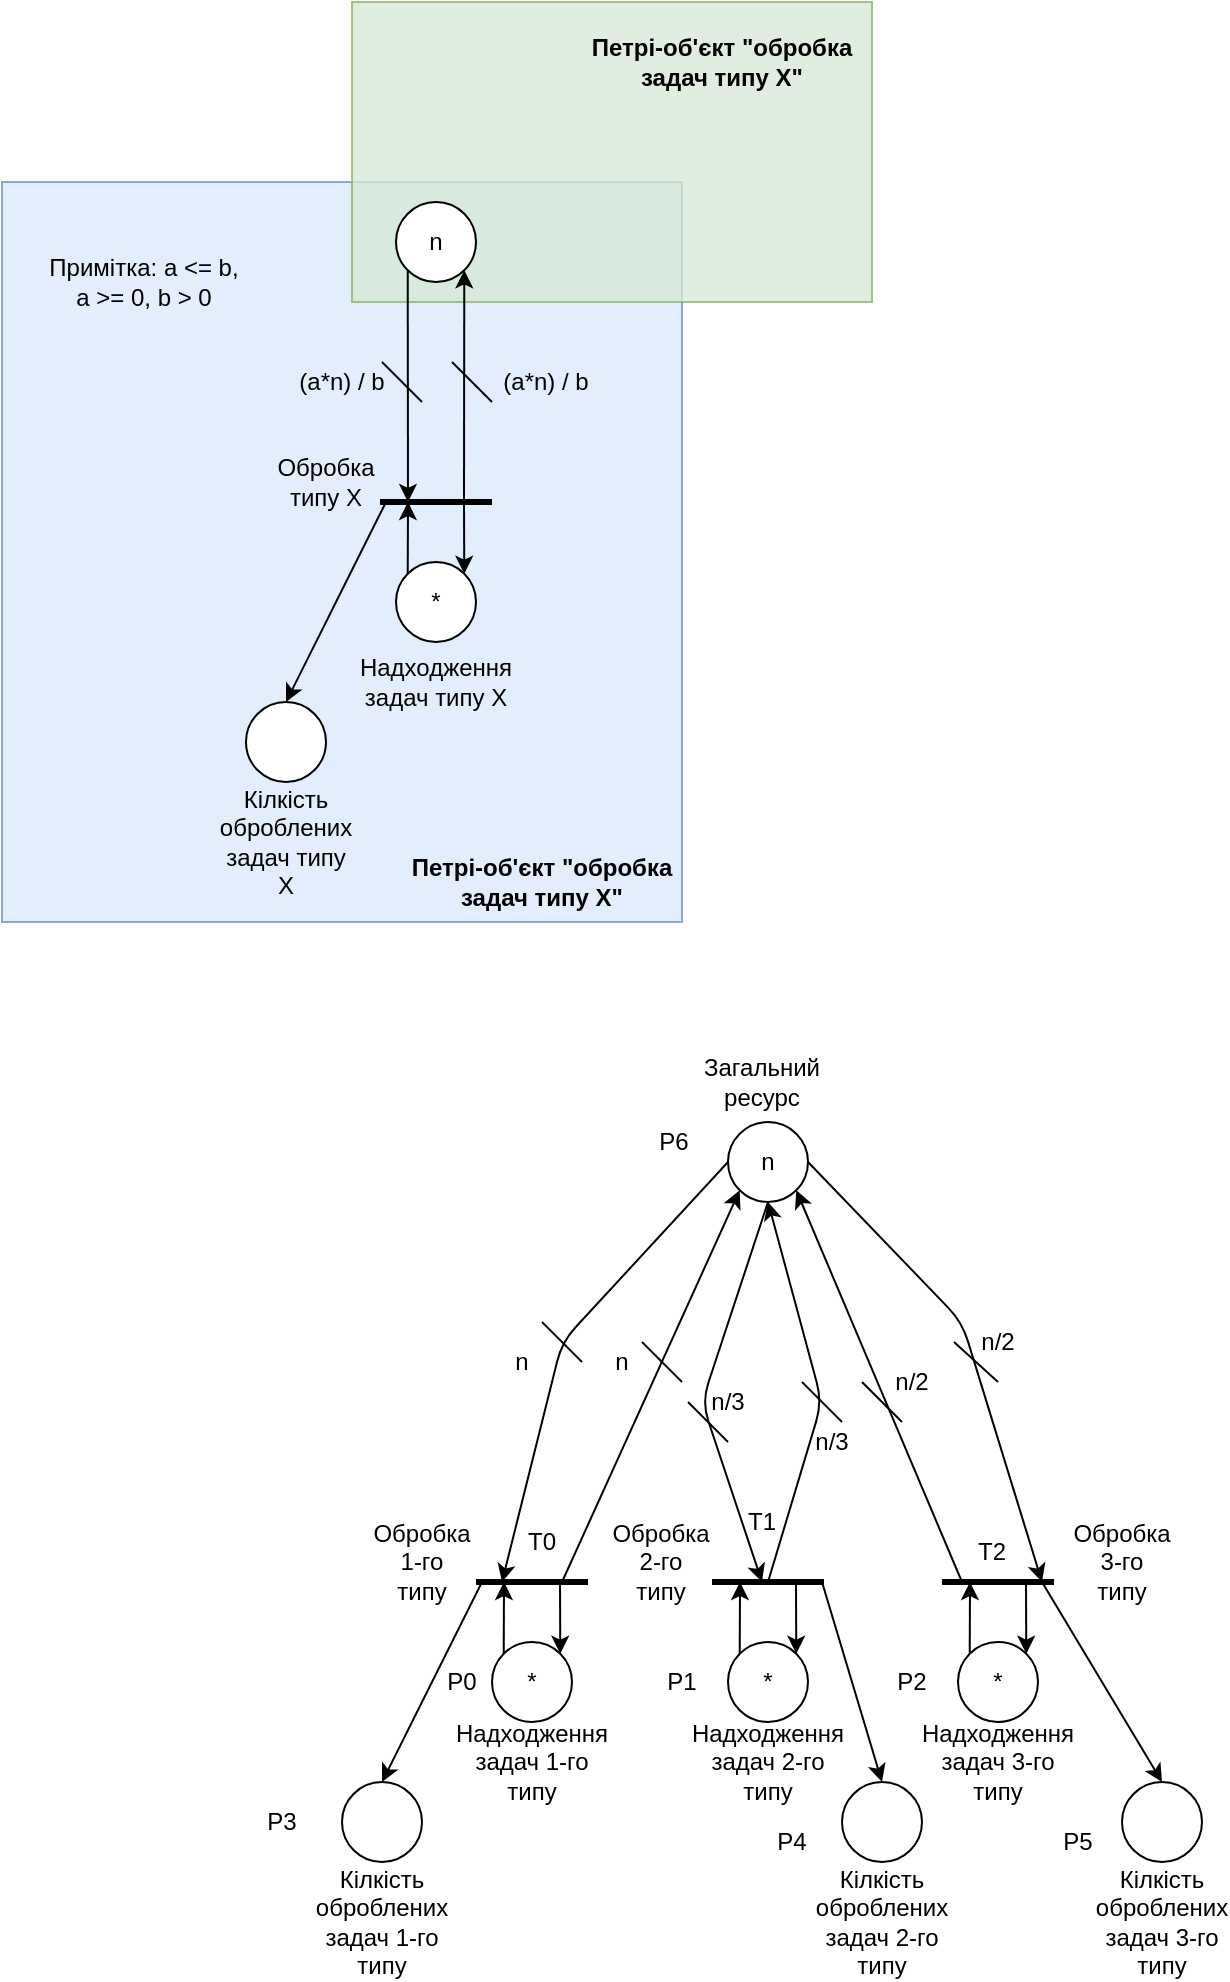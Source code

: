 <mxfile version="13.10.4" type="device"><diagram id="ygmb_gR7ndyjrhbrN1np" name="Page-1"><mxGraphModel dx="1422" dy="1874" grid="1" gridSize="10" guides="1" tooltips="1" connect="1" arrows="1" fold="1" page="1" pageScale="1" pageWidth="850" pageHeight="1100" background="#ffffff" math="0" shadow="0"><root><mxCell id="0"/><mxCell id="1" parent="0"/><mxCell id="65" value="*" style="ellipse;whiteSpace=wrap;html=1;aspect=fixed;" parent="1" vertex="1"><mxGeometry x="275" y="490" width="40" height="40" as="geometry"/></mxCell><mxCell id="66" value="" style="endArrow=none;html=1;strokeWidth=3;" parent="1" edge="1"><mxGeometry width="50" height="50" relative="1" as="geometry"><mxPoint x="267" y="460" as="sourcePoint"/><mxPoint x="323" y="460" as="targetPoint"/></mxGeometry></mxCell><mxCell id="71" value="n" style="ellipse;whiteSpace=wrap;html=1;aspect=fixed;" parent="1" vertex="1"><mxGeometry x="393" y="230" width="40" height="40" as="geometry"/></mxCell><mxCell id="72" value="" style="endArrow=classic;html=1;exitX=0;exitY=0;" parent="1" source="65" edge="1"><mxGeometry width="50" height="50" relative="1" as="geometry"><mxPoint x="270" y="600" as="sourcePoint"/><mxPoint x="281" y="460" as="targetPoint"/></mxGeometry></mxCell><mxCell id="73" value="" style="endArrow=classic;html=1;entryX=1;entryY=0;" parent="1" target="65" edge="1"><mxGeometry width="50" height="50" relative="1" as="geometry"><mxPoint x="309" y="460" as="sourcePoint"/><mxPoint x="320" y="550" as="targetPoint"/></mxGeometry></mxCell><mxCell id="74" value="*" style="ellipse;whiteSpace=wrap;html=1;aspect=fixed;" parent="1" vertex="1"><mxGeometry x="393" y="490" width="40" height="40" as="geometry"/></mxCell><mxCell id="75" value="" style="endArrow=none;html=1;strokeWidth=3;" parent="1" edge="1"><mxGeometry width="50" height="50" relative="1" as="geometry"><mxPoint x="385" y="460" as="sourcePoint"/><mxPoint x="441" y="460" as="targetPoint"/></mxGeometry></mxCell><mxCell id="76" value="" style="endArrow=classic;html=1;exitX=0;exitY=0;" parent="1" source="74" edge="1"><mxGeometry width="50" height="50" relative="1" as="geometry"><mxPoint x="388" y="600" as="sourcePoint"/><mxPoint x="399" y="460" as="targetPoint"/></mxGeometry></mxCell><mxCell id="77" value="" style="endArrow=classic;html=1;entryX=1;entryY=0;" parent="1" target="74" edge="1"><mxGeometry width="50" height="50" relative="1" as="geometry"><mxPoint x="427" y="460" as="sourcePoint"/><mxPoint x="438" y="550" as="targetPoint"/></mxGeometry></mxCell><mxCell id="78" value="*" style="ellipse;whiteSpace=wrap;html=1;aspect=fixed;" parent="1" vertex="1"><mxGeometry x="508" y="490" width="40" height="40" as="geometry"/></mxCell><mxCell id="79" value="" style="endArrow=none;html=1;strokeWidth=3;" parent="1" edge="1"><mxGeometry width="50" height="50" relative="1" as="geometry"><mxPoint x="500" y="460" as="sourcePoint"/><mxPoint x="556" y="460" as="targetPoint"/></mxGeometry></mxCell><mxCell id="80" value="" style="endArrow=classic;html=1;exitX=0;exitY=0;" parent="1" source="78" edge="1"><mxGeometry width="50" height="50" relative="1" as="geometry"><mxPoint x="503" y="600" as="sourcePoint"/><mxPoint x="514" y="460" as="targetPoint"/></mxGeometry></mxCell><mxCell id="81" value="" style="endArrow=classic;html=1;entryX=1;entryY=0;" parent="1" target="78" edge="1"><mxGeometry width="50" height="50" relative="1" as="geometry"><mxPoint x="542" y="460" as="sourcePoint"/><mxPoint x="553" y="550" as="targetPoint"/></mxGeometry></mxCell><mxCell id="82" value="" style="endArrow=classic;html=1;entryX=0;entryY=1;" parent="1" target="71" edge="1"><mxGeometry width="50" height="50" relative="1" as="geometry"><mxPoint x="310" y="460" as="sourcePoint"/><mxPoint x="320" y="550" as="targetPoint"/></mxGeometry></mxCell><mxCell id="83" value="" style="endArrow=classic;html=1;entryX=0.5;entryY=1;" parent="1" target="71" edge="1"><mxGeometry width="50" height="50" relative="1" as="geometry"><mxPoint x="413" y="460" as="sourcePoint"/><mxPoint x="320" y="550" as="targetPoint"/><Array as="points"><mxPoint x="440" y="370"/></Array></mxGeometry></mxCell><mxCell id="84" value="" style="endArrow=classic;html=1;entryX=1;entryY=1;" parent="1" target="71" edge="1"><mxGeometry width="50" height="50" relative="1" as="geometry"><mxPoint x="510" y="460" as="sourcePoint"/><mxPoint x="320" y="550" as="targetPoint"/></mxGeometry></mxCell><mxCell id="85" value="" style="endArrow=classic;html=1;exitX=0.5;exitY=1;" parent="1" source="71" edge="1"><mxGeometry width="50" height="50" relative="1" as="geometry"><mxPoint x="270" y="600" as="sourcePoint"/><mxPoint x="410" y="460" as="targetPoint"/><Array as="points"><mxPoint x="380" y="370"/></Array></mxGeometry></mxCell><mxCell id="86" value="" style="endArrow=classic;html=1;exitX=0;exitY=0.5;" parent="1" source="71" edge="1"><mxGeometry width="50" height="50" relative="1" as="geometry"><mxPoint x="270" y="600" as="sourcePoint"/><mxPoint x="280" y="460" as="targetPoint"/><Array as="points"><mxPoint x="310" y="340"/></Array></mxGeometry></mxCell><mxCell id="87" value="" style="endArrow=classic;html=1;exitX=1;exitY=0.5;" parent="1" source="71" edge="1"><mxGeometry width="50" height="50" relative="1" as="geometry"><mxPoint x="270" y="600" as="sourcePoint"/><mxPoint x="550" y="460" as="targetPoint"/><Array as="points"><mxPoint x="510" y="330"/></Array></mxGeometry></mxCell><mxCell id="88" value="" style="ellipse;whiteSpace=wrap;html=1;aspect=fixed;" parent="1" vertex="1"><mxGeometry x="450" y="560" width="40" height="40" as="geometry"/></mxCell><mxCell id="89" value="" style="ellipse;whiteSpace=wrap;html=1;aspect=fixed;" parent="1" vertex="1"><mxGeometry x="590" y="560" width="40" height="40" as="geometry"/></mxCell><mxCell id="90" value="" style="ellipse;whiteSpace=wrap;html=1;aspect=fixed;" parent="1" vertex="1"><mxGeometry x="200" y="560" width="40" height="40" as="geometry"/></mxCell><mxCell id="91" value="" style="endArrow=classic;html=1;entryX=0.5;entryY=0;" parent="1" target="90" edge="1"><mxGeometry width="50" height="50" relative="1" as="geometry"><mxPoint x="270" y="460" as="sourcePoint"/><mxPoint x="250" y="620" as="targetPoint"/></mxGeometry></mxCell><mxCell id="92" value="" style="endArrow=classic;html=1;entryX=0.5;entryY=0;" parent="1" target="88" edge="1"><mxGeometry width="50" height="50" relative="1" as="geometry"><mxPoint x="440" y="460" as="sourcePoint"/><mxPoint x="250" y="620" as="targetPoint"/></mxGeometry></mxCell><mxCell id="93" value="" style="endArrow=classic;html=1;entryX=0.5;entryY=0;" parent="1" target="89" edge="1"><mxGeometry width="50" height="50" relative="1" as="geometry"><mxPoint x="550" y="460" as="sourcePoint"/><mxPoint x="250" y="620" as="targetPoint"/></mxGeometry></mxCell><mxCell id="94" value="" style="endArrow=none;html=1;" parent="1" edge="1"><mxGeometry width="50" height="50" relative="1" as="geometry"><mxPoint x="320" y="350" as="sourcePoint"/><mxPoint x="300" y="330" as="targetPoint"/></mxGeometry></mxCell><mxCell id="95" value="" style="endArrow=none;html=1;" parent="1" edge="1"><mxGeometry width="50" height="50" relative="1" as="geometry"><mxPoint x="370" y="360" as="sourcePoint"/><mxPoint x="350" y="340" as="targetPoint"/></mxGeometry></mxCell><mxCell id="96" value="" style="endArrow=none;html=1;" parent="1" edge="1"><mxGeometry width="50" height="50" relative="1" as="geometry"><mxPoint x="393" y="390" as="sourcePoint"/><mxPoint x="373" y="370" as="targetPoint"/></mxGeometry></mxCell><mxCell id="97" value="" style="endArrow=none;html=1;" parent="1" edge="1"><mxGeometry width="50" height="50" relative="1" as="geometry"><mxPoint x="450" y="380" as="sourcePoint"/><mxPoint x="430" y="360" as="targetPoint"/></mxGeometry></mxCell><mxCell id="98" value="" style="endArrow=none;html=1;" parent="1" edge="1"><mxGeometry width="50" height="50" relative="1" as="geometry"><mxPoint x="480" y="380" as="sourcePoint"/><mxPoint x="460" y="360" as="targetPoint"/></mxGeometry></mxCell><mxCell id="99" value="" style="endArrow=none;html=1;" parent="1" edge="1"><mxGeometry width="50" height="50" relative="1" as="geometry"><mxPoint x="528" y="360" as="sourcePoint"/><mxPoint x="506" y="340" as="targetPoint"/></mxGeometry></mxCell><mxCell id="100" value="n" style="text;html=1;strokeColor=none;fillColor=none;align=center;verticalAlign=middle;whiteSpace=wrap;rounded=0;" parent="1" vertex="1"><mxGeometry x="270" y="340" width="40" height="20" as="geometry"/></mxCell><mxCell id="102" value="n" style="text;html=1;strokeColor=none;fillColor=none;align=center;verticalAlign=middle;whiteSpace=wrap;rounded=0;" parent="1" vertex="1"><mxGeometry x="320" y="340" width="40" height="20" as="geometry"/></mxCell><mxCell id="103" value="n/3" style="text;html=1;strokeColor=none;fillColor=none;align=center;verticalAlign=middle;whiteSpace=wrap;rounded=0;" parent="1" vertex="1"><mxGeometry x="373" y="360" width="40" height="20" as="geometry"/></mxCell><mxCell id="104" value="n/3" style="text;html=1;strokeColor=none;fillColor=none;align=center;verticalAlign=middle;whiteSpace=wrap;rounded=0;" parent="1" vertex="1"><mxGeometry x="425" y="380" width="40" height="20" as="geometry"/></mxCell><mxCell id="105" value="n/2" style="text;html=1;strokeColor=none;fillColor=none;align=center;verticalAlign=middle;whiteSpace=wrap;rounded=0;" parent="1" vertex="1"><mxGeometry x="465" y="350" width="40" height="20" as="geometry"/></mxCell><mxCell id="106" value="n/2" style="text;html=1;strokeColor=none;fillColor=none;align=center;verticalAlign=middle;whiteSpace=wrap;rounded=0;" parent="1" vertex="1"><mxGeometry x="508" y="330" width="40" height="20" as="geometry"/></mxCell><mxCell id="107" value="Надходження задач 1-го типу" style="text;html=1;strokeColor=none;fillColor=none;align=center;verticalAlign=middle;whiteSpace=wrap;rounded=0;" parent="1" vertex="1"><mxGeometry x="275" y="540" width="40" height="20" as="geometry"/></mxCell><mxCell id="108" value="Надходження задач 2-го типу" style="text;html=1;strokeColor=none;fillColor=none;align=center;verticalAlign=middle;whiteSpace=wrap;rounded=0;" parent="1" vertex="1"><mxGeometry x="393" y="540" width="40" height="20" as="geometry"/></mxCell><mxCell id="109" value="Надходження задач 3-го типу" style="text;html=1;strokeColor=none;fillColor=none;align=center;verticalAlign=middle;whiteSpace=wrap;rounded=0;" parent="1" vertex="1"><mxGeometry x="508" y="540" width="40" height="20" as="geometry"/></mxCell><mxCell id="110" value="Кілкість оброблених задач 1-го типу" style="text;html=1;strokeColor=none;fillColor=none;align=center;verticalAlign=middle;whiteSpace=wrap;rounded=0;" parent="1" vertex="1"><mxGeometry x="200" y="620" width="40" height="20" as="geometry"/></mxCell><mxCell id="111" value="Кілкість оброблених задач 2-го типу" style="text;html=1;strokeColor=none;fillColor=none;align=center;verticalAlign=middle;whiteSpace=wrap;rounded=0;" parent="1" vertex="1"><mxGeometry x="450" y="620" width="40" height="20" as="geometry"/></mxCell><mxCell id="112" value="Кілкість оброблених задач 3-го типу" style="text;html=1;strokeColor=none;fillColor=none;align=center;verticalAlign=middle;whiteSpace=wrap;rounded=0;" parent="1" vertex="1"><mxGeometry x="590" y="620" width="40" height="20" as="geometry"/></mxCell><mxCell id="113" value="Загальний ресурс" style="text;html=1;strokeColor=none;fillColor=none;align=center;verticalAlign=middle;whiteSpace=wrap;rounded=0;" parent="1" vertex="1"><mxGeometry x="390" y="200" width="40" height="20" as="geometry"/></mxCell><mxCell id="114" value="Обробка 1-го типу" style="text;html=1;strokeColor=none;fillColor=none;align=center;verticalAlign=middle;whiteSpace=wrap;rounded=0;" parent="1" vertex="1"><mxGeometry x="220" y="440" width="40" height="20" as="geometry"/></mxCell><mxCell id="115" value="Обробка 2-го типу" style="text;html=1;strokeColor=none;fillColor=none;align=center;verticalAlign=middle;whiteSpace=wrap;rounded=0;" parent="1" vertex="1"><mxGeometry x="346" y="435" width="27" height="30" as="geometry"/></mxCell><mxCell id="116" value="Обробка 3-го типу" style="text;html=1;strokeColor=none;fillColor=none;align=center;verticalAlign=middle;whiteSpace=wrap;rounded=0;" parent="1" vertex="1"><mxGeometry x="570" y="440" width="40" height="20" as="geometry"/></mxCell><mxCell id="qgIBenAxE0OdTfgE0Nmb-116" value="P0" style="text;html=1;strokeColor=none;fillColor=none;align=center;verticalAlign=middle;whiteSpace=wrap;rounded=0;shadow=0;glass=0;sketch=0;opacity=75;" vertex="1" parent="1"><mxGeometry x="240" y="500" width="40" height="20" as="geometry"/></mxCell><mxCell id="qgIBenAxE0OdTfgE0Nmb-117" value="P1" style="text;html=1;strokeColor=none;fillColor=none;align=center;verticalAlign=middle;whiteSpace=wrap;rounded=0;shadow=0;glass=0;sketch=0;opacity=75;" vertex="1" parent="1"><mxGeometry x="350" y="500" width="40" height="20" as="geometry"/></mxCell><mxCell id="qgIBenAxE0OdTfgE0Nmb-118" value="P2" style="text;html=1;strokeColor=none;fillColor=none;align=center;verticalAlign=middle;whiteSpace=wrap;rounded=0;shadow=0;glass=0;sketch=0;opacity=75;" vertex="1" parent="1"><mxGeometry x="465" y="500" width="40" height="20" as="geometry"/></mxCell><mxCell id="qgIBenAxE0OdTfgE0Nmb-119" value="P3" style="text;html=1;strokeColor=none;fillColor=none;align=center;verticalAlign=middle;whiteSpace=wrap;rounded=0;shadow=0;glass=0;sketch=0;opacity=75;" vertex="1" parent="1"><mxGeometry x="150" y="570" width="40" height="20" as="geometry"/></mxCell><mxCell id="qgIBenAxE0OdTfgE0Nmb-120" value="P4" style="text;html=1;strokeColor=none;fillColor=none;align=center;verticalAlign=middle;whiteSpace=wrap;rounded=0;shadow=0;glass=0;sketch=0;opacity=75;" vertex="1" parent="1"><mxGeometry x="405" y="580" width="40" height="20" as="geometry"/></mxCell><mxCell id="qgIBenAxE0OdTfgE0Nmb-121" value="P5" style="text;html=1;strokeColor=none;fillColor=none;align=center;verticalAlign=middle;whiteSpace=wrap;rounded=0;shadow=0;glass=0;sketch=0;opacity=75;" vertex="1" parent="1"><mxGeometry x="548" y="580" width="40" height="20" as="geometry"/></mxCell><mxCell id="qgIBenAxE0OdTfgE0Nmb-122" value="P6" style="text;html=1;strokeColor=none;fillColor=none;align=center;verticalAlign=middle;whiteSpace=wrap;rounded=0;shadow=0;glass=0;sketch=0;opacity=75;" vertex="1" parent="1"><mxGeometry x="346" y="230" width="40" height="20" as="geometry"/></mxCell><mxCell id="qgIBenAxE0OdTfgE0Nmb-123" value="T0" style="text;html=1;strokeColor=none;fillColor=none;align=center;verticalAlign=middle;whiteSpace=wrap;rounded=0;shadow=0;glass=0;sketch=0;opacity=75;" vertex="1" parent="1"><mxGeometry x="280" y="430" width="40" height="20" as="geometry"/></mxCell><mxCell id="qgIBenAxE0OdTfgE0Nmb-124" value="T1" style="text;html=1;strokeColor=none;fillColor=none;align=center;verticalAlign=middle;whiteSpace=wrap;rounded=0;shadow=0;glass=0;sketch=0;opacity=75;" vertex="1" parent="1"><mxGeometry x="390" y="420" width="40" height="20" as="geometry"/></mxCell><mxCell id="qgIBenAxE0OdTfgE0Nmb-125" value="T2" style="text;html=1;strokeColor=none;fillColor=none;align=center;verticalAlign=middle;whiteSpace=wrap;rounded=0;shadow=0;glass=0;sketch=0;opacity=75;" vertex="1" parent="1"><mxGeometry x="505" y="435" width="40" height="20" as="geometry"/></mxCell><mxCell id="qgIBenAxE0OdTfgE0Nmb-148" value="" style="rounded=0;whiteSpace=wrap;html=1;shadow=0;glass=0;sketch=0;strokeColor=#6c8ebf;fillColor=#dae8fc;opacity=75;" vertex="1" parent="1"><mxGeometry x="30" y="-240" width="340" height="370" as="geometry"/></mxCell><mxCell id="qgIBenAxE0OdTfgE0Nmb-127" value="*" style="ellipse;whiteSpace=wrap;html=1;aspect=fixed;" vertex="1" parent="1"><mxGeometry x="227" y="-50" width="40" height="40" as="geometry"/></mxCell><mxCell id="qgIBenAxE0OdTfgE0Nmb-128" value="" style="endArrow=none;html=1;strokeWidth=3;" edge="1" parent="1"><mxGeometry width="50" height="50" relative="1" as="geometry"><mxPoint x="219" y="-80" as="sourcePoint"/><mxPoint x="275" y="-80" as="targetPoint"/></mxGeometry></mxCell><mxCell id="qgIBenAxE0OdTfgE0Nmb-129" value="" style="endArrow=classic;html=1;exitX=0;exitY=0;" edge="1" parent="1" source="qgIBenAxE0OdTfgE0Nmb-127"><mxGeometry width="50" height="50" relative="1" as="geometry"><mxPoint x="222" y="60" as="sourcePoint"/><mxPoint x="233" y="-80" as="targetPoint"/></mxGeometry></mxCell><mxCell id="qgIBenAxE0OdTfgE0Nmb-130" value="" style="endArrow=classic;html=1;entryX=1;entryY=0;" edge="1" parent="1" target="qgIBenAxE0OdTfgE0Nmb-127"><mxGeometry width="50" height="50" relative="1" as="geometry"><mxPoint x="261" y="-80" as="sourcePoint"/><mxPoint x="272" y="10" as="targetPoint"/></mxGeometry></mxCell><mxCell id="qgIBenAxE0OdTfgE0Nmb-131" value="" style="ellipse;whiteSpace=wrap;html=1;aspect=fixed;" vertex="1" parent="1"><mxGeometry x="152" y="20" width="40" height="40" as="geometry"/></mxCell><mxCell id="qgIBenAxE0OdTfgE0Nmb-132" value="" style="endArrow=classic;html=1;entryX=0.5;entryY=0;" edge="1" parent="1" target="qgIBenAxE0OdTfgE0Nmb-131"><mxGeometry width="50" height="50" relative="1" as="geometry"><mxPoint x="222" y="-80" as="sourcePoint"/><mxPoint x="202" y="80" as="targetPoint"/></mxGeometry></mxCell><mxCell id="qgIBenAxE0OdTfgE0Nmb-133" value="Надходження задач типу Х" style="text;html=1;strokeColor=none;fillColor=none;align=center;verticalAlign=middle;whiteSpace=wrap;rounded=0;" vertex="1" parent="1"><mxGeometry x="227" width="40" height="20" as="geometry"/></mxCell><mxCell id="qgIBenAxE0OdTfgE0Nmb-134" value="Кілкість оброблених задач типу Х" style="text;html=1;strokeColor=none;fillColor=none;align=center;verticalAlign=middle;whiteSpace=wrap;rounded=0;" vertex="1" parent="1"><mxGeometry x="152" y="80" width="40" height="20" as="geometry"/></mxCell><mxCell id="qgIBenAxE0OdTfgE0Nmb-135" value="Обробка типу Х" style="text;html=1;strokeColor=none;fillColor=none;align=center;verticalAlign=middle;whiteSpace=wrap;rounded=0;" vertex="1" parent="1"><mxGeometry x="172" y="-100" width="40" height="20" as="geometry"/></mxCell><mxCell id="qgIBenAxE0OdTfgE0Nmb-142" value="" style="endArrow=none;html=1;" edge="1" parent="1"><mxGeometry width="50" height="50" relative="1" as="geometry"><mxPoint x="240" y="-130" as="sourcePoint"/><mxPoint x="220" y="-150" as="targetPoint"/></mxGeometry></mxCell><mxCell id="qgIBenAxE0OdTfgE0Nmb-143" value="(a*n) / b" style="text;html=1;strokeColor=none;fillColor=none;align=center;verticalAlign=middle;whiteSpace=wrap;rounded=0;" vertex="1" parent="1"><mxGeometry x="170" y="-160" width="60" height="40" as="geometry"/></mxCell><mxCell id="qgIBenAxE0OdTfgE0Nmb-144" value="" style="endArrow=none;html=1;" edge="1" parent="1"><mxGeometry width="50" height="50" relative="1" as="geometry"><mxPoint x="275" y="-130" as="sourcePoint"/><mxPoint x="255" y="-150" as="targetPoint"/></mxGeometry></mxCell><mxCell id="qgIBenAxE0OdTfgE0Nmb-146" value="(a*n) / b" style="text;html=1;strokeColor=none;fillColor=none;align=center;verticalAlign=middle;whiteSpace=wrap;rounded=0;" vertex="1" parent="1"><mxGeometry x="272" y="-160" width="60" height="40" as="geometry"/></mxCell><mxCell id="qgIBenAxE0OdTfgE0Nmb-147" value="Примітка: a &amp;lt;= b, a &amp;gt;= 0, b &amp;gt; 0" style="text;html=1;strokeColor=none;fillColor=none;align=center;verticalAlign=middle;whiteSpace=wrap;rounded=0;shadow=0;glass=0;sketch=0;opacity=75;" vertex="1" parent="1"><mxGeometry x="50" y="-200" width="102" height="20" as="geometry"/></mxCell><mxCell id="qgIBenAxE0OdTfgE0Nmb-150" value="&lt;b&gt;Петрі-об'єкт &quot;обробка задач типу Х&quot;&lt;/b&gt;" style="text;html=1;strokeColor=none;fillColor=none;align=center;verticalAlign=middle;whiteSpace=wrap;rounded=0;shadow=0;glass=0;sketch=0;opacity=75;" vertex="1" parent="1"><mxGeometry x="225" y="80" width="150" height="60" as="geometry"/></mxCell><mxCell id="qgIBenAxE0OdTfgE0Nmb-151" value="" style="rounded=0;whiteSpace=wrap;html=1;shadow=0;glass=0;sketch=0;strokeColor=#82b366;fillColor=#d5e8d4;opacity=75;" vertex="1" parent="1"><mxGeometry x="205" y="-330" width="260" height="150" as="geometry"/></mxCell><mxCell id="qgIBenAxE0OdTfgE0Nmb-139" value="n" style="ellipse;whiteSpace=wrap;html=1;aspect=fixed;" vertex="1" parent="1"><mxGeometry x="227" y="-230" width="40" height="40" as="geometry"/></mxCell><mxCell id="qgIBenAxE0OdTfgE0Nmb-140" value="" style="endArrow=classic;html=1;exitX=0;exitY=1;exitDx=0;exitDy=0;" edge="1" parent="1" source="qgIBenAxE0OdTfgE0Nmb-139"><mxGeometry width="50" height="50" relative="1" as="geometry"><mxPoint x="400" y="-50" as="sourcePoint"/><mxPoint x="233" y="-80" as="targetPoint"/></mxGeometry></mxCell><mxCell id="qgIBenAxE0OdTfgE0Nmb-141" value="" style="endArrow=classic;html=1;entryX=1;entryY=1;entryDx=0;entryDy=0;" edge="1" parent="1" target="qgIBenAxE0OdTfgE0Nmb-139"><mxGeometry width="50" height="50" relative="1" as="geometry"><mxPoint x="261" y="-80" as="sourcePoint"/><mxPoint x="243" y="-70" as="targetPoint"/></mxGeometry></mxCell><mxCell id="qgIBenAxE0OdTfgE0Nmb-152" value="&lt;b&gt;Петрі-об'єкт &quot;обробка задач типу Х&quot;&lt;/b&gt;" style="text;html=1;strokeColor=none;fillColor=none;align=center;verticalAlign=middle;whiteSpace=wrap;rounded=0;shadow=0;glass=0;sketch=0;opacity=75;" vertex="1" parent="1"><mxGeometry x="315" y="-330" width="150" height="60" as="geometry"/></mxCell></root></mxGraphModel></diagram></mxfile>